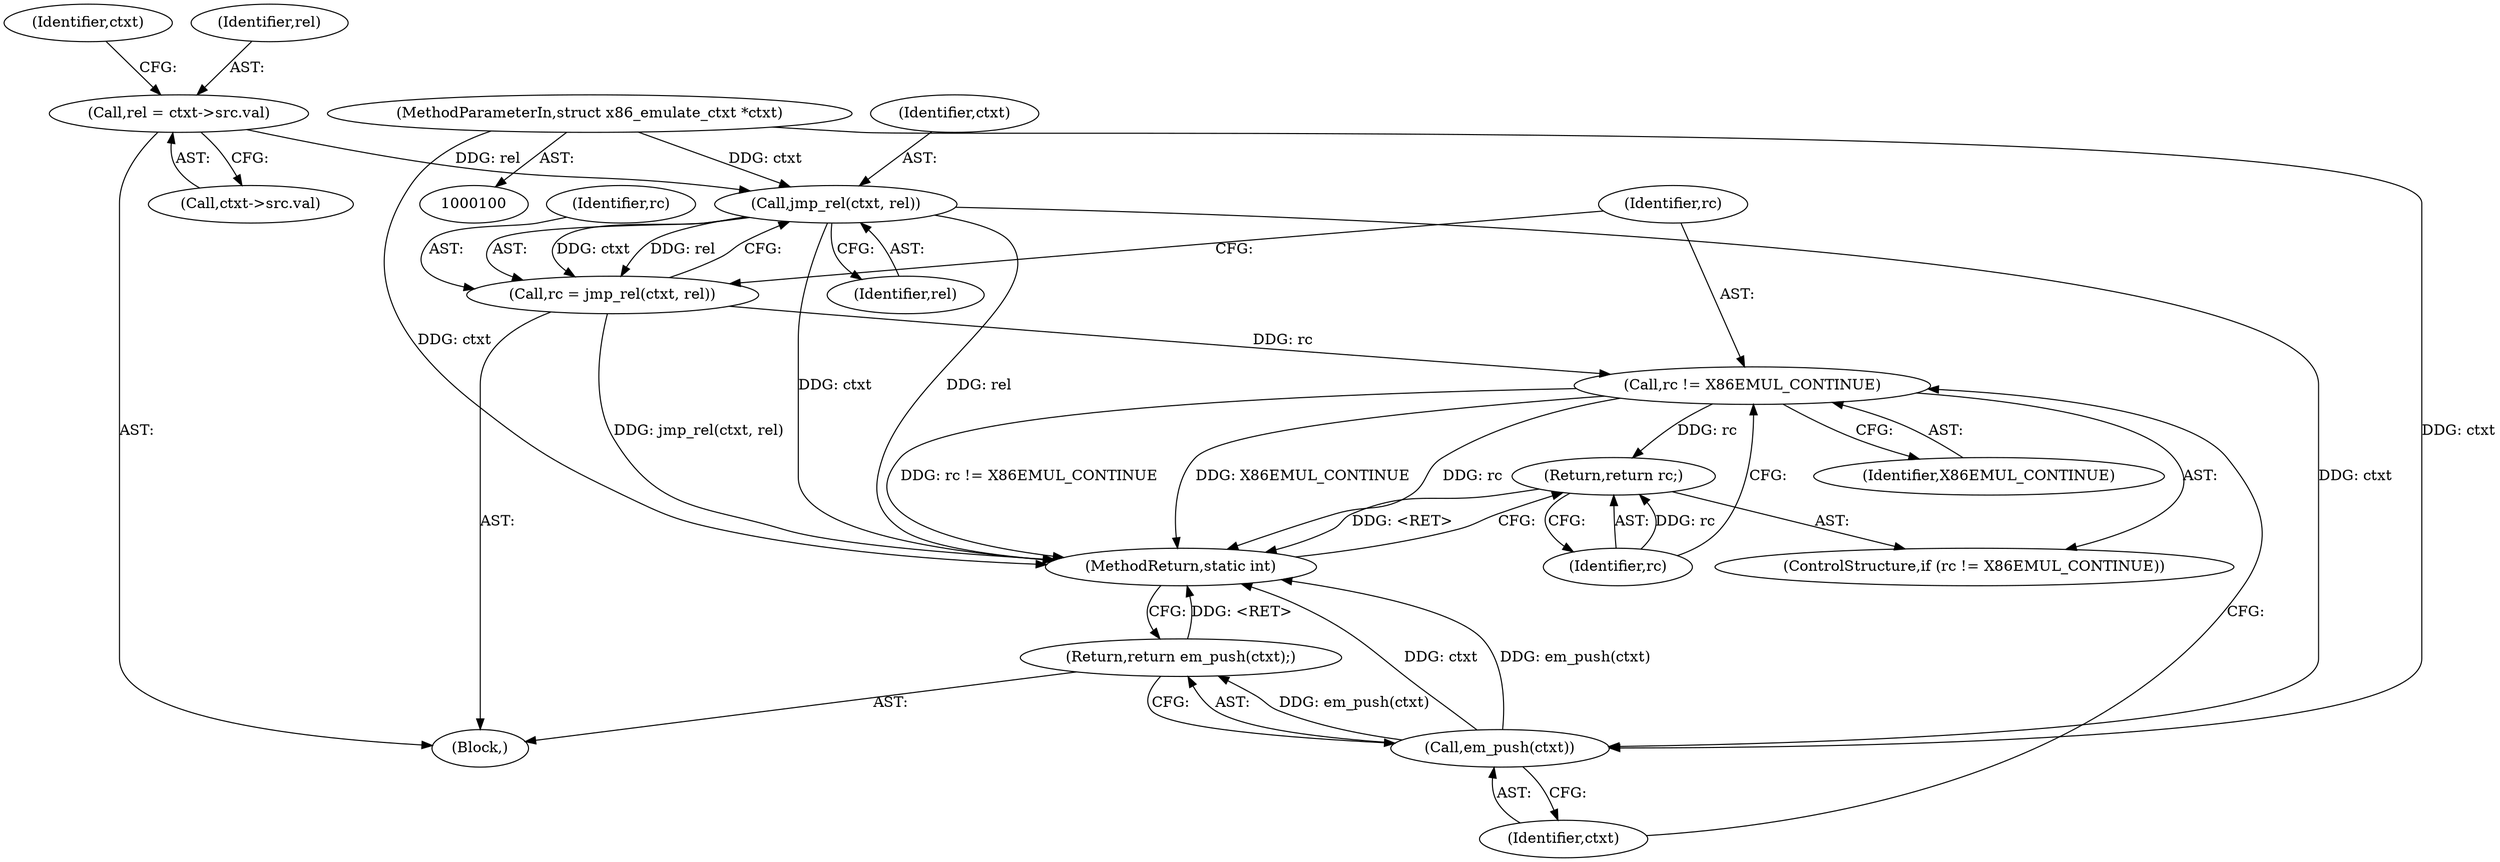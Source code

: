 digraph "0_linux_234f3ce485d54017f15cf5e0699cff4100121601_0@pointer" {
"1000125" [label="(Call,jmp_rel(ctxt, rel))"];
"1000101" [label="(MethodParameterIn,struct x86_emulate_ctxt *ctxt)"];
"1000105" [label="(Call,rel = ctxt->src.val)"];
"1000123" [label="(Call,rc = jmp_rel(ctxt, rel))"];
"1000129" [label="(Call,rc != X86EMUL_CONTINUE)"];
"1000132" [label="(Return,return rc;)"];
"1000135" [label="(Call,em_push(ctxt))"];
"1000134" [label="(Return,return em_push(ctxt);)"];
"1000137" [label="(MethodReturn,static int)"];
"1000127" [label="(Identifier,rel)"];
"1000131" [label="(Identifier,X86EMUL_CONTINUE)"];
"1000115" [label="(Identifier,ctxt)"];
"1000102" [label="(Block,)"];
"1000126" [label="(Identifier,ctxt)"];
"1000128" [label="(ControlStructure,if (rc != X86EMUL_CONTINUE))"];
"1000107" [label="(Call,ctxt->src.val)"];
"1000125" [label="(Call,jmp_rel(ctxt, rel))"];
"1000130" [label="(Identifier,rc)"];
"1000129" [label="(Call,rc != X86EMUL_CONTINUE)"];
"1000132" [label="(Return,return rc;)"];
"1000101" [label="(MethodParameterIn,struct x86_emulate_ctxt *ctxt)"];
"1000123" [label="(Call,rc = jmp_rel(ctxt, rel))"];
"1000136" [label="(Identifier,ctxt)"];
"1000106" [label="(Identifier,rel)"];
"1000105" [label="(Call,rel = ctxt->src.val)"];
"1000124" [label="(Identifier,rc)"];
"1000133" [label="(Identifier,rc)"];
"1000135" [label="(Call,em_push(ctxt))"];
"1000134" [label="(Return,return em_push(ctxt);)"];
"1000125" -> "1000123"  [label="AST: "];
"1000125" -> "1000127"  [label="CFG: "];
"1000126" -> "1000125"  [label="AST: "];
"1000127" -> "1000125"  [label="AST: "];
"1000123" -> "1000125"  [label="CFG: "];
"1000125" -> "1000137"  [label="DDG: rel"];
"1000125" -> "1000137"  [label="DDG: ctxt"];
"1000125" -> "1000123"  [label="DDG: ctxt"];
"1000125" -> "1000123"  [label="DDG: rel"];
"1000101" -> "1000125"  [label="DDG: ctxt"];
"1000105" -> "1000125"  [label="DDG: rel"];
"1000125" -> "1000135"  [label="DDG: ctxt"];
"1000101" -> "1000100"  [label="AST: "];
"1000101" -> "1000137"  [label="DDG: ctxt"];
"1000101" -> "1000135"  [label="DDG: ctxt"];
"1000105" -> "1000102"  [label="AST: "];
"1000105" -> "1000107"  [label="CFG: "];
"1000106" -> "1000105"  [label="AST: "];
"1000107" -> "1000105"  [label="AST: "];
"1000115" -> "1000105"  [label="CFG: "];
"1000123" -> "1000102"  [label="AST: "];
"1000124" -> "1000123"  [label="AST: "];
"1000130" -> "1000123"  [label="CFG: "];
"1000123" -> "1000137"  [label="DDG: jmp_rel(ctxt, rel)"];
"1000123" -> "1000129"  [label="DDG: rc"];
"1000129" -> "1000128"  [label="AST: "];
"1000129" -> "1000131"  [label="CFG: "];
"1000130" -> "1000129"  [label="AST: "];
"1000131" -> "1000129"  [label="AST: "];
"1000133" -> "1000129"  [label="CFG: "];
"1000136" -> "1000129"  [label="CFG: "];
"1000129" -> "1000137"  [label="DDG: rc != X86EMUL_CONTINUE"];
"1000129" -> "1000137"  [label="DDG: X86EMUL_CONTINUE"];
"1000129" -> "1000137"  [label="DDG: rc"];
"1000129" -> "1000132"  [label="DDG: rc"];
"1000132" -> "1000128"  [label="AST: "];
"1000132" -> "1000133"  [label="CFG: "];
"1000133" -> "1000132"  [label="AST: "];
"1000137" -> "1000132"  [label="CFG: "];
"1000132" -> "1000137"  [label="DDG: <RET>"];
"1000133" -> "1000132"  [label="DDG: rc"];
"1000135" -> "1000134"  [label="AST: "];
"1000135" -> "1000136"  [label="CFG: "];
"1000136" -> "1000135"  [label="AST: "];
"1000134" -> "1000135"  [label="CFG: "];
"1000135" -> "1000137"  [label="DDG: ctxt"];
"1000135" -> "1000137"  [label="DDG: em_push(ctxt)"];
"1000135" -> "1000134"  [label="DDG: em_push(ctxt)"];
"1000134" -> "1000102"  [label="AST: "];
"1000137" -> "1000134"  [label="CFG: "];
"1000134" -> "1000137"  [label="DDG: <RET>"];
}
